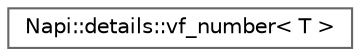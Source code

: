 digraph "Graphical Class Hierarchy"
{
 // LATEX_PDF_SIZE
  bgcolor="transparent";
  edge [fontname=Helvetica,fontsize=10,labelfontname=Helvetica,labelfontsize=10];
  node [fontname=Helvetica,fontsize=10,shape=box,height=0.2,width=0.4];
  rankdir="LR";
  Node0 [id="Node000000",label="Napi::details::vf_number\< T \>",height=0.2,width=0.4,color="grey40", fillcolor="white", style="filled",URL="$struct_napi_1_1details_1_1vf__number.html",tooltip=" "];
}
